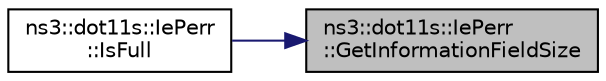 digraph "ns3::dot11s::IePerr::GetInformationFieldSize"
{
 // LATEX_PDF_SIZE
  edge [fontname="Helvetica",fontsize="10",labelfontname="Helvetica",labelfontsize="10"];
  node [fontname="Helvetica",fontsize="10",shape=record];
  rankdir="RL";
  Node1 [label="ns3::dot11s::IePerr\l::GetInformationFieldSize",height=0.2,width=0.4,color="black", fillcolor="grey75", style="filled", fontcolor="black",tooltip="Length of serialized information (i.e., the length of the body of the IE, not including the Element I..."];
  Node1 -> Node2 [dir="back",color="midnightblue",fontsize="10",style="solid",fontname="Helvetica"];
  Node2 [label="ns3::dot11s::IePerr\l::IsFull",height=0.2,width=0.4,color="black", fillcolor="white", style="filled",URL="$classns3_1_1dot11s_1_1_ie_perr.html#a749d174333ac30bfbd12de549d9c366c",tooltip="Is full function."];
}
